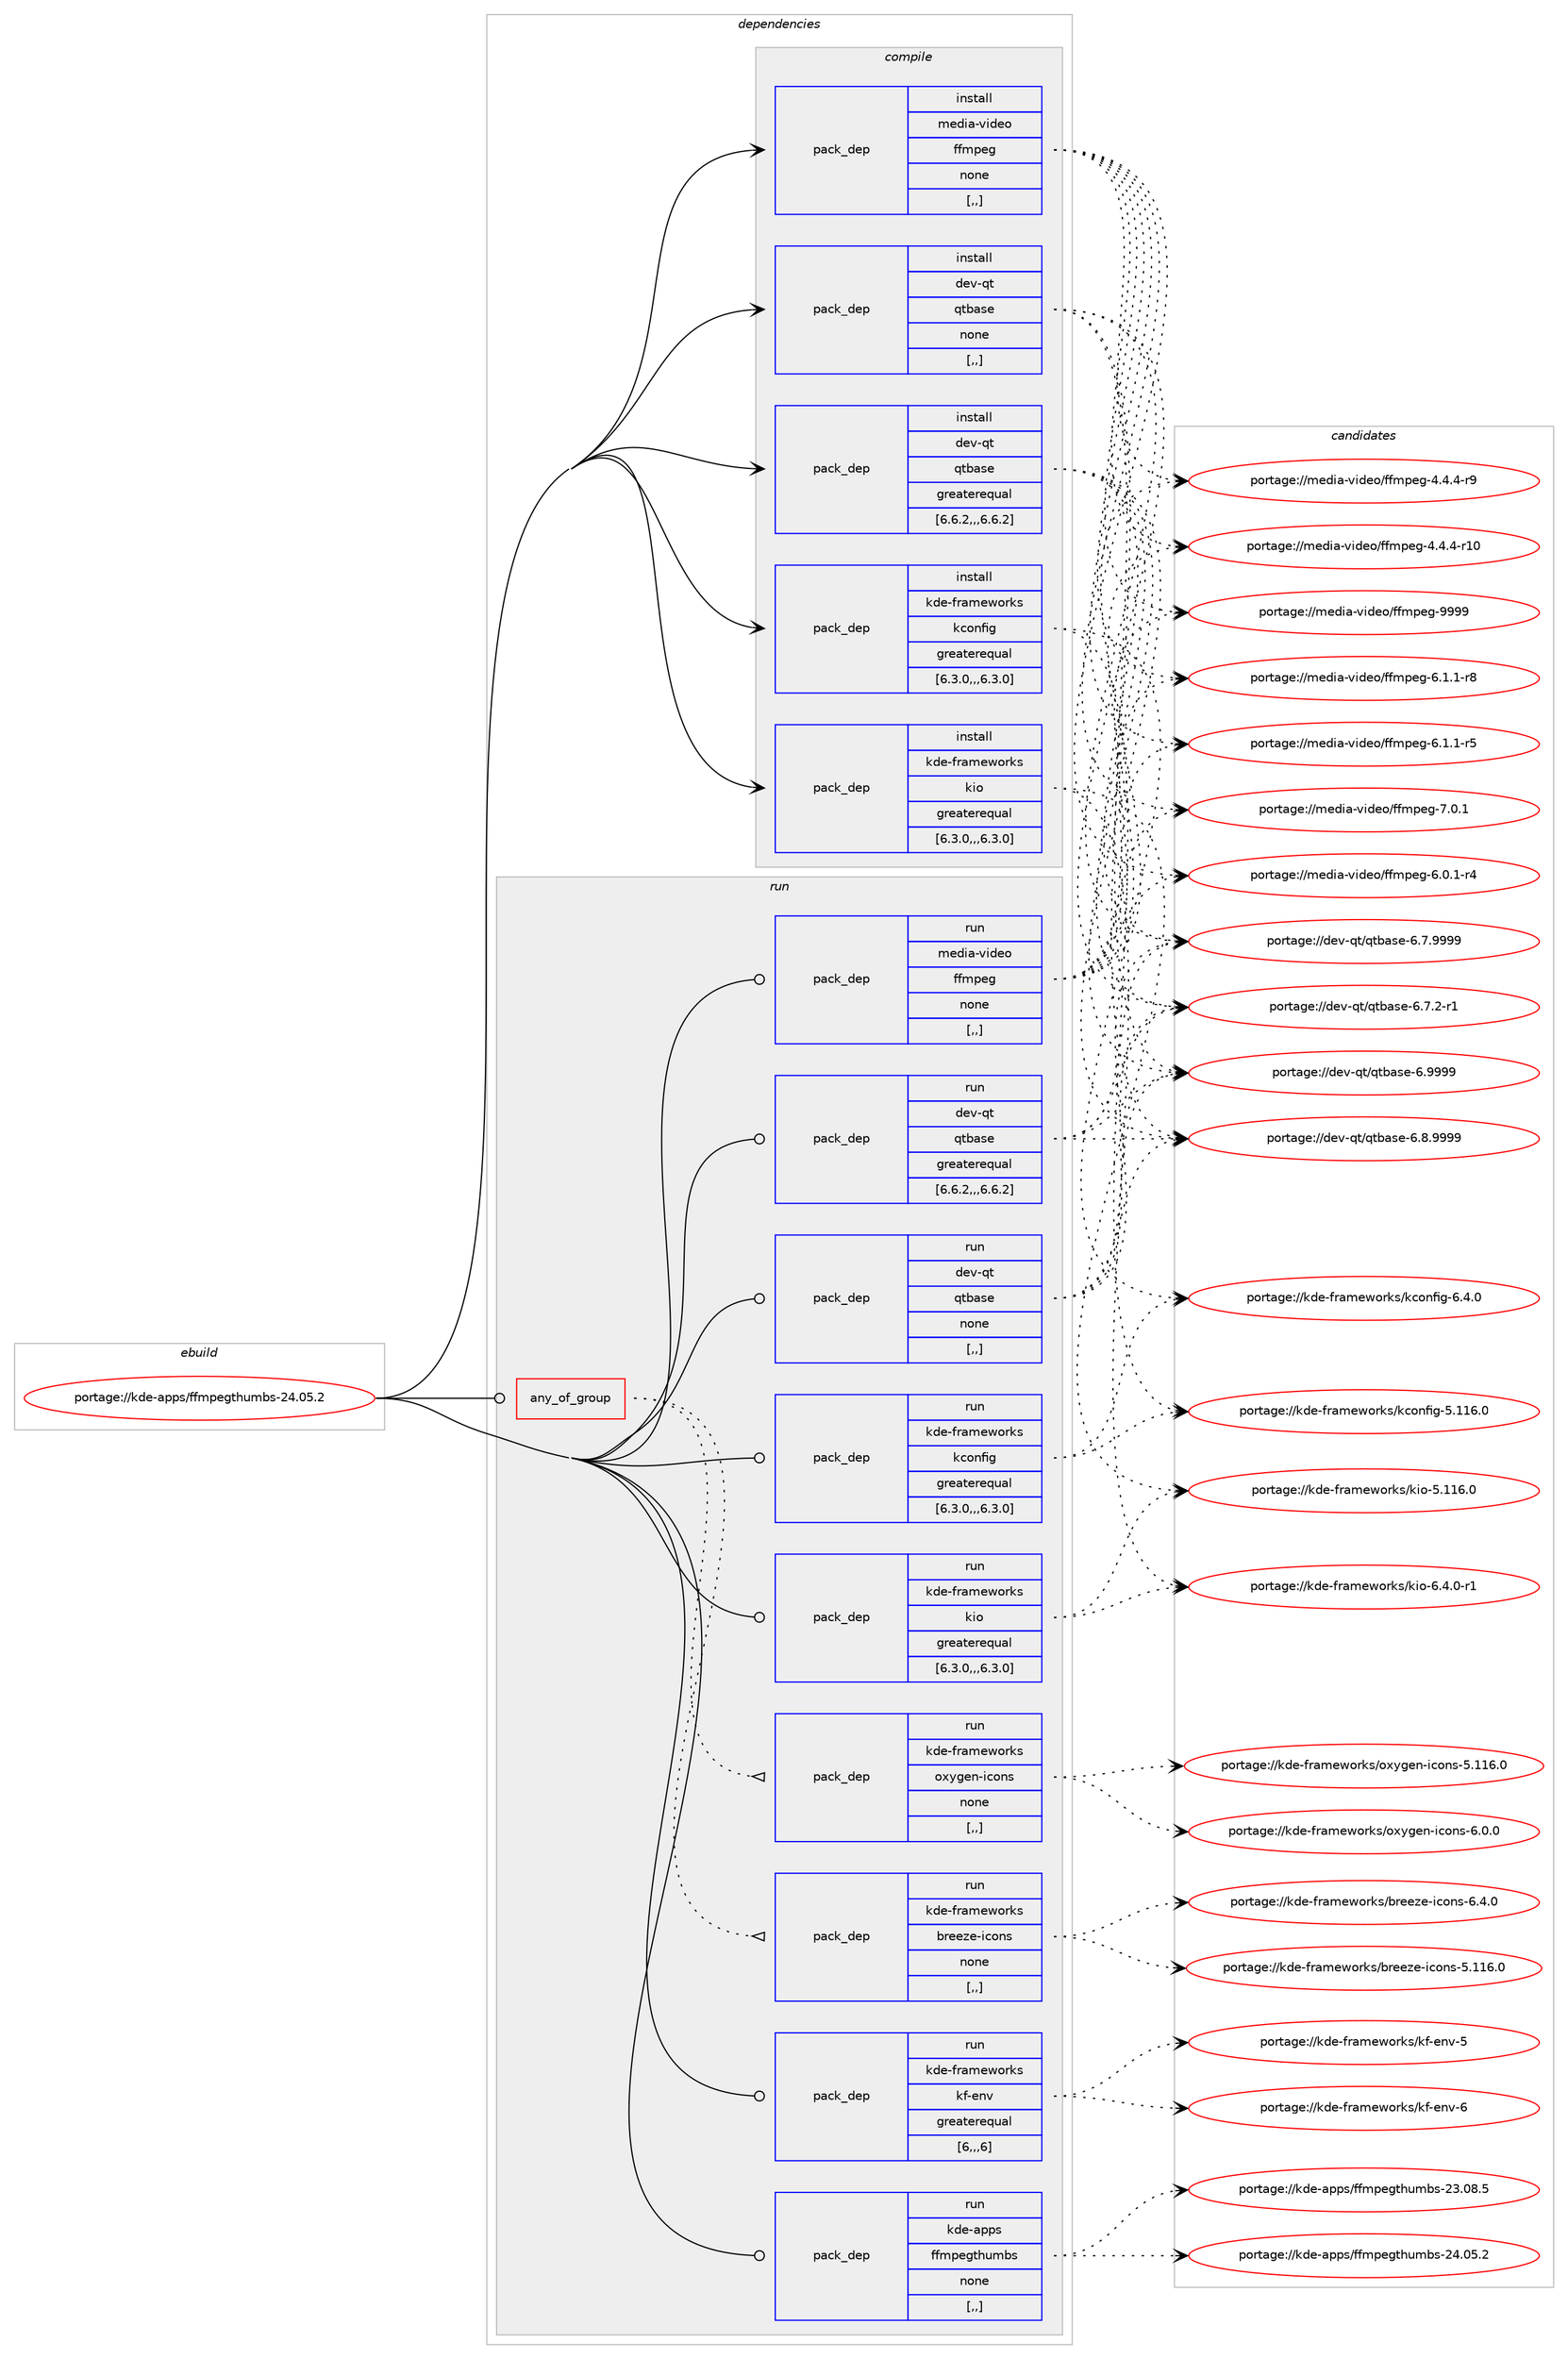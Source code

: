 digraph prolog {

# *************
# Graph options
# *************

newrank=true;
concentrate=true;
compound=true;
graph [rankdir=LR,fontname=Helvetica,fontsize=10,ranksep=1.5];#, ranksep=2.5, nodesep=0.2];
edge  [arrowhead=vee];
node  [fontname=Helvetica,fontsize=10];

# **********
# The ebuild
# **********

subgraph cluster_leftcol {
color=gray;
label=<<i>ebuild</i>>;
id [label="portage://kde-apps/ffmpegthumbs-24.05.2", color=red, width=4, href="../kde-apps/ffmpegthumbs-24.05.2.svg"];
}

# ****************
# The dependencies
# ****************

subgraph cluster_midcol {
color=gray;
label=<<i>dependencies</i>>;
subgraph cluster_compile {
fillcolor="#eeeeee";
style=filled;
label=<<i>compile</i>>;
subgraph pack179948 {
dependency248614 [label=<<TABLE BORDER="0" CELLBORDER="1" CELLSPACING="0" CELLPADDING="4" WIDTH="220"><TR><TD ROWSPAN="6" CELLPADDING="30">pack_dep</TD></TR><TR><TD WIDTH="110">install</TD></TR><TR><TD>dev-qt</TD></TR><TR><TD>qtbase</TD></TR><TR><TD>greaterequal</TD></TR><TR><TD>[6.6.2,,,6.6.2]</TD></TR></TABLE>>, shape=none, color=blue];
}
id:e -> dependency248614:w [weight=20,style="solid",arrowhead="vee"];
subgraph pack179949 {
dependency248615 [label=<<TABLE BORDER="0" CELLBORDER="1" CELLSPACING="0" CELLPADDING="4" WIDTH="220"><TR><TD ROWSPAN="6" CELLPADDING="30">pack_dep</TD></TR><TR><TD WIDTH="110">install</TD></TR><TR><TD>dev-qt</TD></TR><TR><TD>qtbase</TD></TR><TR><TD>none</TD></TR><TR><TD>[,,]</TD></TR></TABLE>>, shape=none, color=blue];
}
id:e -> dependency248615:w [weight=20,style="solid",arrowhead="vee"];
subgraph pack179950 {
dependency248616 [label=<<TABLE BORDER="0" CELLBORDER="1" CELLSPACING="0" CELLPADDING="4" WIDTH="220"><TR><TD ROWSPAN="6" CELLPADDING="30">pack_dep</TD></TR><TR><TD WIDTH="110">install</TD></TR><TR><TD>kde-frameworks</TD></TR><TR><TD>kconfig</TD></TR><TR><TD>greaterequal</TD></TR><TR><TD>[6.3.0,,,6.3.0]</TD></TR></TABLE>>, shape=none, color=blue];
}
id:e -> dependency248616:w [weight=20,style="solid",arrowhead="vee"];
subgraph pack179951 {
dependency248617 [label=<<TABLE BORDER="0" CELLBORDER="1" CELLSPACING="0" CELLPADDING="4" WIDTH="220"><TR><TD ROWSPAN="6" CELLPADDING="30">pack_dep</TD></TR><TR><TD WIDTH="110">install</TD></TR><TR><TD>kde-frameworks</TD></TR><TR><TD>kio</TD></TR><TR><TD>greaterequal</TD></TR><TR><TD>[6.3.0,,,6.3.0]</TD></TR></TABLE>>, shape=none, color=blue];
}
id:e -> dependency248617:w [weight=20,style="solid",arrowhead="vee"];
subgraph pack179952 {
dependency248618 [label=<<TABLE BORDER="0" CELLBORDER="1" CELLSPACING="0" CELLPADDING="4" WIDTH="220"><TR><TD ROWSPAN="6" CELLPADDING="30">pack_dep</TD></TR><TR><TD WIDTH="110">install</TD></TR><TR><TD>media-video</TD></TR><TR><TD>ffmpeg</TD></TR><TR><TD>none</TD></TR><TR><TD>[,,]</TD></TR></TABLE>>, shape=none, color=blue];
}
id:e -> dependency248618:w [weight=20,style="solid",arrowhead="vee"];
}
subgraph cluster_compileandrun {
fillcolor="#eeeeee";
style=filled;
label=<<i>compile and run</i>>;
}
subgraph cluster_run {
fillcolor="#eeeeee";
style=filled;
label=<<i>run</i>>;
subgraph any1523 {
dependency248619 [label=<<TABLE BORDER="0" CELLBORDER="1" CELLSPACING="0" CELLPADDING="4"><TR><TD CELLPADDING="10">any_of_group</TD></TR></TABLE>>, shape=none, color=red];subgraph pack179953 {
dependency248620 [label=<<TABLE BORDER="0" CELLBORDER="1" CELLSPACING="0" CELLPADDING="4" WIDTH="220"><TR><TD ROWSPAN="6" CELLPADDING="30">pack_dep</TD></TR><TR><TD WIDTH="110">run</TD></TR><TR><TD>kde-frameworks</TD></TR><TR><TD>breeze-icons</TD></TR><TR><TD>none</TD></TR><TR><TD>[,,]</TD></TR></TABLE>>, shape=none, color=blue];
}
dependency248619:e -> dependency248620:w [weight=20,style="dotted",arrowhead="oinv"];
subgraph pack179954 {
dependency248621 [label=<<TABLE BORDER="0" CELLBORDER="1" CELLSPACING="0" CELLPADDING="4" WIDTH="220"><TR><TD ROWSPAN="6" CELLPADDING="30">pack_dep</TD></TR><TR><TD WIDTH="110">run</TD></TR><TR><TD>kde-frameworks</TD></TR><TR><TD>oxygen-icons</TD></TR><TR><TD>none</TD></TR><TR><TD>[,,]</TD></TR></TABLE>>, shape=none, color=blue];
}
dependency248619:e -> dependency248621:w [weight=20,style="dotted",arrowhead="oinv"];
}
id:e -> dependency248619:w [weight=20,style="solid",arrowhead="odot"];
subgraph pack179955 {
dependency248622 [label=<<TABLE BORDER="0" CELLBORDER="1" CELLSPACING="0" CELLPADDING="4" WIDTH="220"><TR><TD ROWSPAN="6" CELLPADDING="30">pack_dep</TD></TR><TR><TD WIDTH="110">run</TD></TR><TR><TD>dev-qt</TD></TR><TR><TD>qtbase</TD></TR><TR><TD>greaterequal</TD></TR><TR><TD>[6.6.2,,,6.6.2]</TD></TR></TABLE>>, shape=none, color=blue];
}
id:e -> dependency248622:w [weight=20,style="solid",arrowhead="odot"];
subgraph pack179956 {
dependency248623 [label=<<TABLE BORDER="0" CELLBORDER="1" CELLSPACING="0" CELLPADDING="4" WIDTH="220"><TR><TD ROWSPAN="6" CELLPADDING="30">pack_dep</TD></TR><TR><TD WIDTH="110">run</TD></TR><TR><TD>dev-qt</TD></TR><TR><TD>qtbase</TD></TR><TR><TD>none</TD></TR><TR><TD>[,,]</TD></TR></TABLE>>, shape=none, color=blue];
}
id:e -> dependency248623:w [weight=20,style="solid",arrowhead="odot"];
subgraph pack179957 {
dependency248624 [label=<<TABLE BORDER="0" CELLBORDER="1" CELLSPACING="0" CELLPADDING="4" WIDTH="220"><TR><TD ROWSPAN="6" CELLPADDING="30">pack_dep</TD></TR><TR><TD WIDTH="110">run</TD></TR><TR><TD>kde-frameworks</TD></TR><TR><TD>kconfig</TD></TR><TR><TD>greaterequal</TD></TR><TR><TD>[6.3.0,,,6.3.0]</TD></TR></TABLE>>, shape=none, color=blue];
}
id:e -> dependency248624:w [weight=20,style="solid",arrowhead="odot"];
subgraph pack179958 {
dependency248625 [label=<<TABLE BORDER="0" CELLBORDER="1" CELLSPACING="0" CELLPADDING="4" WIDTH="220"><TR><TD ROWSPAN="6" CELLPADDING="30">pack_dep</TD></TR><TR><TD WIDTH="110">run</TD></TR><TR><TD>kde-frameworks</TD></TR><TR><TD>kf-env</TD></TR><TR><TD>greaterequal</TD></TR><TR><TD>[6,,,6]</TD></TR></TABLE>>, shape=none, color=blue];
}
id:e -> dependency248625:w [weight=20,style="solid",arrowhead="odot"];
subgraph pack179959 {
dependency248626 [label=<<TABLE BORDER="0" CELLBORDER="1" CELLSPACING="0" CELLPADDING="4" WIDTH="220"><TR><TD ROWSPAN="6" CELLPADDING="30">pack_dep</TD></TR><TR><TD WIDTH="110">run</TD></TR><TR><TD>kde-frameworks</TD></TR><TR><TD>kio</TD></TR><TR><TD>greaterequal</TD></TR><TR><TD>[6.3.0,,,6.3.0]</TD></TR></TABLE>>, shape=none, color=blue];
}
id:e -> dependency248626:w [weight=20,style="solid",arrowhead="odot"];
subgraph pack179960 {
dependency248627 [label=<<TABLE BORDER="0" CELLBORDER="1" CELLSPACING="0" CELLPADDING="4" WIDTH="220"><TR><TD ROWSPAN="6" CELLPADDING="30">pack_dep</TD></TR><TR><TD WIDTH="110">run</TD></TR><TR><TD>media-video</TD></TR><TR><TD>ffmpeg</TD></TR><TR><TD>none</TD></TR><TR><TD>[,,]</TD></TR></TABLE>>, shape=none, color=blue];
}
id:e -> dependency248627:w [weight=20,style="solid",arrowhead="odot"];
subgraph pack179961 {
dependency248628 [label=<<TABLE BORDER="0" CELLBORDER="1" CELLSPACING="0" CELLPADDING="4" WIDTH="220"><TR><TD ROWSPAN="6" CELLPADDING="30">pack_dep</TD></TR><TR><TD WIDTH="110">run</TD></TR><TR><TD>kde-apps</TD></TR><TR><TD>ffmpegthumbs</TD></TR><TR><TD>none</TD></TR><TR><TD>[,,]</TD></TR></TABLE>>, shape=none, color=blue];
}
id:e -> dependency248628:w [weight=20,style="solid",arrowhead="odot"];
}
}

# **************
# The candidates
# **************

subgraph cluster_choices {
rank=same;
color=gray;
label=<<i>candidates</i>>;

subgraph choice179948 {
color=black;
nodesep=1;
choice1001011184511311647113116989711510145544657575757 [label="portage://dev-qt/qtbase-6.9999", color=red, width=4,href="../dev-qt/qtbase-6.9999.svg"];
choice10010111845113116471131169897115101455446564657575757 [label="portage://dev-qt/qtbase-6.8.9999", color=red, width=4,href="../dev-qt/qtbase-6.8.9999.svg"];
choice10010111845113116471131169897115101455446554657575757 [label="portage://dev-qt/qtbase-6.7.9999", color=red, width=4,href="../dev-qt/qtbase-6.7.9999.svg"];
choice100101118451131164711311698971151014554465546504511449 [label="portage://dev-qt/qtbase-6.7.2-r1", color=red, width=4,href="../dev-qt/qtbase-6.7.2-r1.svg"];
dependency248614:e -> choice1001011184511311647113116989711510145544657575757:w [style=dotted,weight="100"];
dependency248614:e -> choice10010111845113116471131169897115101455446564657575757:w [style=dotted,weight="100"];
dependency248614:e -> choice10010111845113116471131169897115101455446554657575757:w [style=dotted,weight="100"];
dependency248614:e -> choice100101118451131164711311698971151014554465546504511449:w [style=dotted,weight="100"];
}
subgraph choice179949 {
color=black;
nodesep=1;
choice1001011184511311647113116989711510145544657575757 [label="portage://dev-qt/qtbase-6.9999", color=red, width=4,href="../dev-qt/qtbase-6.9999.svg"];
choice10010111845113116471131169897115101455446564657575757 [label="portage://dev-qt/qtbase-6.8.9999", color=red, width=4,href="../dev-qt/qtbase-6.8.9999.svg"];
choice10010111845113116471131169897115101455446554657575757 [label="portage://dev-qt/qtbase-6.7.9999", color=red, width=4,href="../dev-qt/qtbase-6.7.9999.svg"];
choice100101118451131164711311698971151014554465546504511449 [label="portage://dev-qt/qtbase-6.7.2-r1", color=red, width=4,href="../dev-qt/qtbase-6.7.2-r1.svg"];
dependency248615:e -> choice1001011184511311647113116989711510145544657575757:w [style=dotted,weight="100"];
dependency248615:e -> choice10010111845113116471131169897115101455446564657575757:w [style=dotted,weight="100"];
dependency248615:e -> choice10010111845113116471131169897115101455446554657575757:w [style=dotted,weight="100"];
dependency248615:e -> choice100101118451131164711311698971151014554465546504511449:w [style=dotted,weight="100"];
}
subgraph choice179950 {
color=black;
nodesep=1;
choice10710010145102114971091011191111141071154710799111110102105103455446524648 [label="portage://kde-frameworks/kconfig-6.4.0", color=red, width=4,href="../kde-frameworks/kconfig-6.4.0.svg"];
choice107100101451021149710910111911111410711547107991111101021051034553464949544648 [label="portage://kde-frameworks/kconfig-5.116.0", color=red, width=4,href="../kde-frameworks/kconfig-5.116.0.svg"];
dependency248616:e -> choice10710010145102114971091011191111141071154710799111110102105103455446524648:w [style=dotted,weight="100"];
dependency248616:e -> choice107100101451021149710910111911111410711547107991111101021051034553464949544648:w [style=dotted,weight="100"];
}
subgraph choice179951 {
color=black;
nodesep=1;
choice1071001014510211497109101119111114107115471071051114554465246484511449 [label="portage://kde-frameworks/kio-6.4.0-r1", color=red, width=4,href="../kde-frameworks/kio-6.4.0-r1.svg"];
choice1071001014510211497109101119111114107115471071051114553464949544648 [label="portage://kde-frameworks/kio-5.116.0", color=red, width=4,href="../kde-frameworks/kio-5.116.0.svg"];
dependency248617:e -> choice1071001014510211497109101119111114107115471071051114554465246484511449:w [style=dotted,weight="100"];
dependency248617:e -> choice1071001014510211497109101119111114107115471071051114553464949544648:w [style=dotted,weight="100"];
}
subgraph choice179952 {
color=black;
nodesep=1;
choice1091011001059745118105100101111471021021091121011034557575757 [label="portage://media-video/ffmpeg-9999", color=red, width=4,href="../media-video/ffmpeg-9999.svg"];
choice109101100105974511810510010111147102102109112101103455546484649 [label="portage://media-video/ffmpeg-7.0.1", color=red, width=4,href="../media-video/ffmpeg-7.0.1.svg"];
choice1091011001059745118105100101111471021021091121011034554464946494511456 [label="portage://media-video/ffmpeg-6.1.1-r8", color=red, width=4,href="../media-video/ffmpeg-6.1.1-r8.svg"];
choice1091011001059745118105100101111471021021091121011034554464946494511453 [label="portage://media-video/ffmpeg-6.1.1-r5", color=red, width=4,href="../media-video/ffmpeg-6.1.1-r5.svg"];
choice1091011001059745118105100101111471021021091121011034554464846494511452 [label="portage://media-video/ffmpeg-6.0.1-r4", color=red, width=4,href="../media-video/ffmpeg-6.0.1-r4.svg"];
choice1091011001059745118105100101111471021021091121011034552465246524511457 [label="portage://media-video/ffmpeg-4.4.4-r9", color=red, width=4,href="../media-video/ffmpeg-4.4.4-r9.svg"];
choice109101100105974511810510010111147102102109112101103455246524652451144948 [label="portage://media-video/ffmpeg-4.4.4-r10", color=red, width=4,href="../media-video/ffmpeg-4.4.4-r10.svg"];
dependency248618:e -> choice1091011001059745118105100101111471021021091121011034557575757:w [style=dotted,weight="100"];
dependency248618:e -> choice109101100105974511810510010111147102102109112101103455546484649:w [style=dotted,weight="100"];
dependency248618:e -> choice1091011001059745118105100101111471021021091121011034554464946494511456:w [style=dotted,weight="100"];
dependency248618:e -> choice1091011001059745118105100101111471021021091121011034554464946494511453:w [style=dotted,weight="100"];
dependency248618:e -> choice1091011001059745118105100101111471021021091121011034554464846494511452:w [style=dotted,weight="100"];
dependency248618:e -> choice1091011001059745118105100101111471021021091121011034552465246524511457:w [style=dotted,weight="100"];
dependency248618:e -> choice109101100105974511810510010111147102102109112101103455246524652451144948:w [style=dotted,weight="100"];
}
subgraph choice179953 {
color=black;
nodesep=1;
choice107100101451021149710910111911111410711547981141011011221014510599111110115455446524648 [label="portage://kde-frameworks/breeze-icons-6.4.0", color=red, width=4,href="../kde-frameworks/breeze-icons-6.4.0.svg"];
choice1071001014510211497109101119111114107115479811410110112210145105991111101154553464949544648 [label="portage://kde-frameworks/breeze-icons-5.116.0", color=red, width=4,href="../kde-frameworks/breeze-icons-5.116.0.svg"];
dependency248620:e -> choice107100101451021149710910111911111410711547981141011011221014510599111110115455446524648:w [style=dotted,weight="100"];
dependency248620:e -> choice1071001014510211497109101119111114107115479811410110112210145105991111101154553464949544648:w [style=dotted,weight="100"];
}
subgraph choice179954 {
color=black;
nodesep=1;
choice1071001014510211497109101119111114107115471111201211031011104510599111110115455446484648 [label="portage://kde-frameworks/oxygen-icons-6.0.0", color=red, width=4,href="../kde-frameworks/oxygen-icons-6.0.0.svg"];
choice10710010145102114971091011191111141071154711112012110310111045105991111101154553464949544648 [label="portage://kde-frameworks/oxygen-icons-5.116.0", color=red, width=4,href="../kde-frameworks/oxygen-icons-5.116.0.svg"];
dependency248621:e -> choice1071001014510211497109101119111114107115471111201211031011104510599111110115455446484648:w [style=dotted,weight="100"];
dependency248621:e -> choice10710010145102114971091011191111141071154711112012110310111045105991111101154553464949544648:w [style=dotted,weight="100"];
}
subgraph choice179955 {
color=black;
nodesep=1;
choice1001011184511311647113116989711510145544657575757 [label="portage://dev-qt/qtbase-6.9999", color=red, width=4,href="../dev-qt/qtbase-6.9999.svg"];
choice10010111845113116471131169897115101455446564657575757 [label="portage://dev-qt/qtbase-6.8.9999", color=red, width=4,href="../dev-qt/qtbase-6.8.9999.svg"];
choice10010111845113116471131169897115101455446554657575757 [label="portage://dev-qt/qtbase-6.7.9999", color=red, width=4,href="../dev-qt/qtbase-6.7.9999.svg"];
choice100101118451131164711311698971151014554465546504511449 [label="portage://dev-qt/qtbase-6.7.2-r1", color=red, width=4,href="../dev-qt/qtbase-6.7.2-r1.svg"];
dependency248622:e -> choice1001011184511311647113116989711510145544657575757:w [style=dotted,weight="100"];
dependency248622:e -> choice10010111845113116471131169897115101455446564657575757:w [style=dotted,weight="100"];
dependency248622:e -> choice10010111845113116471131169897115101455446554657575757:w [style=dotted,weight="100"];
dependency248622:e -> choice100101118451131164711311698971151014554465546504511449:w [style=dotted,weight="100"];
}
subgraph choice179956 {
color=black;
nodesep=1;
choice1001011184511311647113116989711510145544657575757 [label="portage://dev-qt/qtbase-6.9999", color=red, width=4,href="../dev-qt/qtbase-6.9999.svg"];
choice10010111845113116471131169897115101455446564657575757 [label="portage://dev-qt/qtbase-6.8.9999", color=red, width=4,href="../dev-qt/qtbase-6.8.9999.svg"];
choice10010111845113116471131169897115101455446554657575757 [label="portage://dev-qt/qtbase-6.7.9999", color=red, width=4,href="../dev-qt/qtbase-6.7.9999.svg"];
choice100101118451131164711311698971151014554465546504511449 [label="portage://dev-qt/qtbase-6.7.2-r1", color=red, width=4,href="../dev-qt/qtbase-6.7.2-r1.svg"];
dependency248623:e -> choice1001011184511311647113116989711510145544657575757:w [style=dotted,weight="100"];
dependency248623:e -> choice10010111845113116471131169897115101455446564657575757:w [style=dotted,weight="100"];
dependency248623:e -> choice10010111845113116471131169897115101455446554657575757:w [style=dotted,weight="100"];
dependency248623:e -> choice100101118451131164711311698971151014554465546504511449:w [style=dotted,weight="100"];
}
subgraph choice179957 {
color=black;
nodesep=1;
choice10710010145102114971091011191111141071154710799111110102105103455446524648 [label="portage://kde-frameworks/kconfig-6.4.0", color=red, width=4,href="../kde-frameworks/kconfig-6.4.0.svg"];
choice107100101451021149710910111911111410711547107991111101021051034553464949544648 [label="portage://kde-frameworks/kconfig-5.116.0", color=red, width=4,href="../kde-frameworks/kconfig-5.116.0.svg"];
dependency248624:e -> choice10710010145102114971091011191111141071154710799111110102105103455446524648:w [style=dotted,weight="100"];
dependency248624:e -> choice107100101451021149710910111911111410711547107991111101021051034553464949544648:w [style=dotted,weight="100"];
}
subgraph choice179958 {
color=black;
nodesep=1;
choice107100101451021149710910111911111410711547107102451011101184554 [label="portage://kde-frameworks/kf-env-6", color=red, width=4,href="../kde-frameworks/kf-env-6.svg"];
choice107100101451021149710910111911111410711547107102451011101184553 [label="portage://kde-frameworks/kf-env-5", color=red, width=4,href="../kde-frameworks/kf-env-5.svg"];
dependency248625:e -> choice107100101451021149710910111911111410711547107102451011101184554:w [style=dotted,weight="100"];
dependency248625:e -> choice107100101451021149710910111911111410711547107102451011101184553:w [style=dotted,weight="100"];
}
subgraph choice179959 {
color=black;
nodesep=1;
choice1071001014510211497109101119111114107115471071051114554465246484511449 [label="portage://kde-frameworks/kio-6.4.0-r1", color=red, width=4,href="../kde-frameworks/kio-6.4.0-r1.svg"];
choice1071001014510211497109101119111114107115471071051114553464949544648 [label="portage://kde-frameworks/kio-5.116.0", color=red, width=4,href="../kde-frameworks/kio-5.116.0.svg"];
dependency248626:e -> choice1071001014510211497109101119111114107115471071051114554465246484511449:w [style=dotted,weight="100"];
dependency248626:e -> choice1071001014510211497109101119111114107115471071051114553464949544648:w [style=dotted,weight="100"];
}
subgraph choice179960 {
color=black;
nodesep=1;
choice1091011001059745118105100101111471021021091121011034557575757 [label="portage://media-video/ffmpeg-9999", color=red, width=4,href="../media-video/ffmpeg-9999.svg"];
choice109101100105974511810510010111147102102109112101103455546484649 [label="portage://media-video/ffmpeg-7.0.1", color=red, width=4,href="../media-video/ffmpeg-7.0.1.svg"];
choice1091011001059745118105100101111471021021091121011034554464946494511456 [label="portage://media-video/ffmpeg-6.1.1-r8", color=red, width=4,href="../media-video/ffmpeg-6.1.1-r8.svg"];
choice1091011001059745118105100101111471021021091121011034554464946494511453 [label="portage://media-video/ffmpeg-6.1.1-r5", color=red, width=4,href="../media-video/ffmpeg-6.1.1-r5.svg"];
choice1091011001059745118105100101111471021021091121011034554464846494511452 [label="portage://media-video/ffmpeg-6.0.1-r4", color=red, width=4,href="../media-video/ffmpeg-6.0.1-r4.svg"];
choice1091011001059745118105100101111471021021091121011034552465246524511457 [label="portage://media-video/ffmpeg-4.4.4-r9", color=red, width=4,href="../media-video/ffmpeg-4.4.4-r9.svg"];
choice109101100105974511810510010111147102102109112101103455246524652451144948 [label="portage://media-video/ffmpeg-4.4.4-r10", color=red, width=4,href="../media-video/ffmpeg-4.4.4-r10.svg"];
dependency248627:e -> choice1091011001059745118105100101111471021021091121011034557575757:w [style=dotted,weight="100"];
dependency248627:e -> choice109101100105974511810510010111147102102109112101103455546484649:w [style=dotted,weight="100"];
dependency248627:e -> choice1091011001059745118105100101111471021021091121011034554464946494511456:w [style=dotted,weight="100"];
dependency248627:e -> choice1091011001059745118105100101111471021021091121011034554464946494511453:w [style=dotted,weight="100"];
dependency248627:e -> choice1091011001059745118105100101111471021021091121011034554464846494511452:w [style=dotted,weight="100"];
dependency248627:e -> choice1091011001059745118105100101111471021021091121011034552465246524511457:w [style=dotted,weight="100"];
dependency248627:e -> choice109101100105974511810510010111147102102109112101103455246524652451144948:w [style=dotted,weight="100"];
}
subgraph choice179961 {
color=black;
nodesep=1;
choice107100101459711211211547102102109112101103116104117109981154550524648534650 [label="portage://kde-apps/ffmpegthumbs-24.05.2", color=red, width=4,href="../kde-apps/ffmpegthumbs-24.05.2.svg"];
choice107100101459711211211547102102109112101103116104117109981154550514648564653 [label="portage://kde-apps/ffmpegthumbs-23.08.5", color=red, width=4,href="../kde-apps/ffmpegthumbs-23.08.5.svg"];
dependency248628:e -> choice107100101459711211211547102102109112101103116104117109981154550524648534650:w [style=dotted,weight="100"];
dependency248628:e -> choice107100101459711211211547102102109112101103116104117109981154550514648564653:w [style=dotted,weight="100"];
}
}

}
